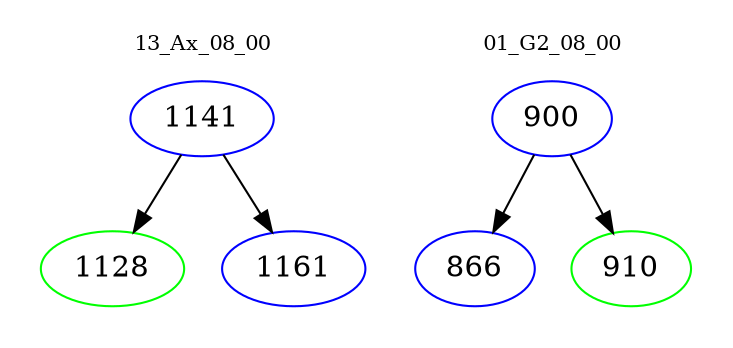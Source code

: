 digraph{
subgraph cluster_0 {
color = white
label = "13_Ax_08_00";
fontsize=10;
T0_1141 [label="1141", color="blue"]
T0_1141 -> T0_1128 [color="black"]
T0_1128 [label="1128", color="green"]
T0_1141 -> T0_1161 [color="black"]
T0_1161 [label="1161", color="blue"]
}
subgraph cluster_1 {
color = white
label = "01_G2_08_00";
fontsize=10;
T1_900 [label="900", color="blue"]
T1_900 -> T1_866 [color="black"]
T1_866 [label="866", color="blue"]
T1_900 -> T1_910 [color="black"]
T1_910 [label="910", color="green"]
}
}
